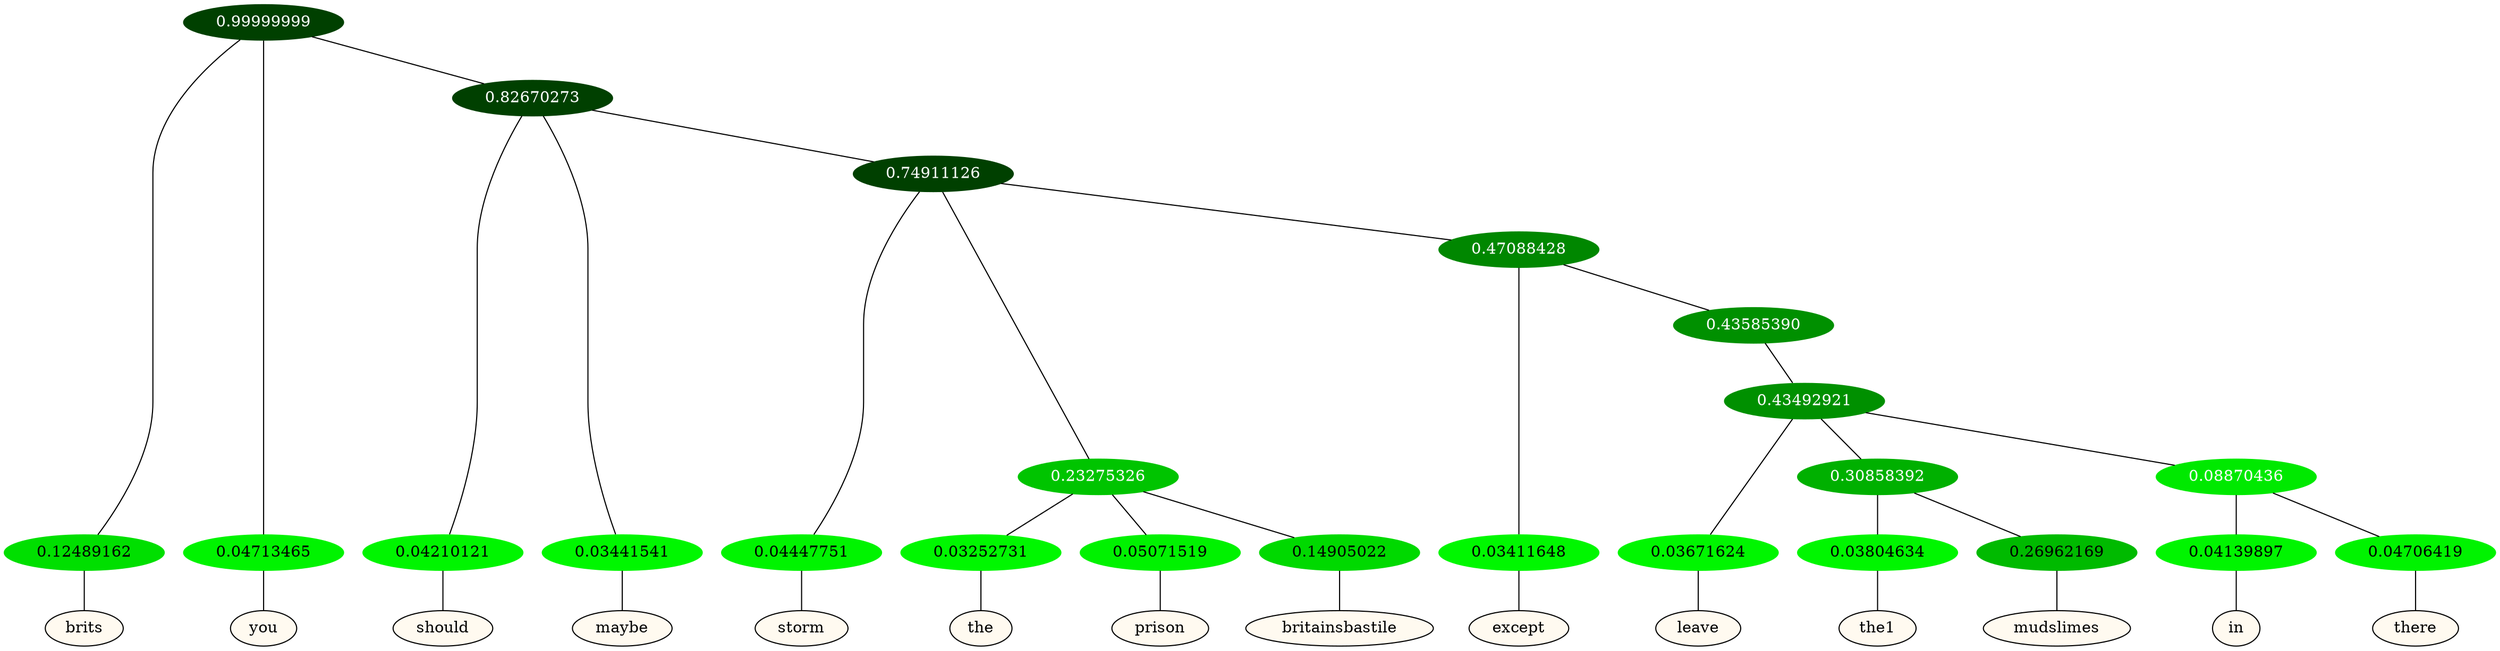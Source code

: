 graph {
	node [format=png height=0.15 nodesep=0.001 ordering=out overlap=prism overlap_scaling=0.01 ranksep=0.001 ratio=0.2 style=filled width=0.15]
	{
		rank=same
		a_w_1 [label=brits color=black fillcolor=floralwhite style="filled,solid"]
		a_w_2 [label=you color=black fillcolor=floralwhite style="filled,solid"]
		a_w_4 [label=should color=black fillcolor=floralwhite style="filled,solid"]
		a_w_5 [label=maybe color=black fillcolor=floralwhite style="filled,solid"]
		a_w_7 [label=storm color=black fillcolor=floralwhite style="filled,solid"]
		a_w_10 [label=the color=black fillcolor=floralwhite style="filled,solid"]
		a_w_11 [label=prison color=black fillcolor=floralwhite style="filled,solid"]
		a_w_12 [label=britainsbastile color=black fillcolor=floralwhite style="filled,solid"]
		a_w_13 [label=except color=black fillcolor=floralwhite style="filled,solid"]
		a_w_16 [label=leave color=black fillcolor=floralwhite style="filled,solid"]
		a_w_19 [label=the1 color=black fillcolor=floralwhite style="filled,solid"]
		a_w_20 [label=mudslimes color=black fillcolor=floralwhite style="filled,solid"]
		a_w_21 [label=in color=black fillcolor=floralwhite style="filled,solid"]
		a_w_22 [label=there color=black fillcolor=floralwhite style="filled,solid"]
	}
	a_n_1 -- a_w_1
	a_n_2 -- a_w_2
	a_n_4 -- a_w_4
	a_n_5 -- a_w_5
	a_n_7 -- a_w_7
	a_n_10 -- a_w_10
	a_n_11 -- a_w_11
	a_n_12 -- a_w_12
	a_n_13 -- a_w_13
	a_n_16 -- a_w_16
	a_n_19 -- a_w_19
	a_n_20 -- a_w_20
	a_n_21 -- a_w_21
	a_n_22 -- a_w_22
	{
		rank=same
		a_n_1 [label=0.12489162 color="0.334 1.000 0.875" fontcolor=black]
		a_n_2 [label=0.04713465 color="0.334 1.000 0.953" fontcolor=black]
		a_n_4 [label=0.04210121 color="0.334 1.000 0.958" fontcolor=black]
		a_n_5 [label=0.03441541 color="0.334 1.000 0.966" fontcolor=black]
		a_n_7 [label=0.04447751 color="0.334 1.000 0.956" fontcolor=black]
		a_n_10 [label=0.03252731 color="0.334 1.000 0.967" fontcolor=black]
		a_n_11 [label=0.05071519 color="0.334 1.000 0.949" fontcolor=black]
		a_n_12 [label=0.14905022 color="0.334 1.000 0.851" fontcolor=black]
		a_n_13 [label=0.03411648 color="0.334 1.000 0.966" fontcolor=black]
		a_n_16 [label=0.03671624 color="0.334 1.000 0.963" fontcolor=black]
		a_n_19 [label=0.03804634 color="0.334 1.000 0.962" fontcolor=black]
		a_n_20 [label=0.26962169 color="0.334 1.000 0.730" fontcolor=black]
		a_n_21 [label=0.04139897 color="0.334 1.000 0.959" fontcolor=black]
		a_n_22 [label=0.04706419 color="0.334 1.000 0.953" fontcolor=black]
	}
	a_n_0 [label=0.99999999 color="0.334 1.000 0.250" fontcolor=grey99]
	a_n_0 -- a_n_1
	a_n_0 -- a_n_2
	a_n_3 [label=0.82670273 color="0.334 1.000 0.250" fontcolor=grey99]
	a_n_0 -- a_n_3
	a_n_3 -- a_n_4
	a_n_3 -- a_n_5
	a_n_6 [label=0.74911126 color="0.334 1.000 0.251" fontcolor=grey99]
	a_n_3 -- a_n_6
	a_n_6 -- a_n_7
	a_n_8 [label=0.23275326 color="0.334 1.000 0.767" fontcolor=grey99]
	a_n_6 -- a_n_8
	a_n_9 [label=0.47088428 color="0.334 1.000 0.529" fontcolor=grey99]
	a_n_6 -- a_n_9
	a_n_8 -- a_n_10
	a_n_8 -- a_n_11
	a_n_8 -- a_n_12
	a_n_9 -- a_n_13
	a_n_14 [label=0.43585390 color="0.334 1.000 0.564" fontcolor=grey99]
	a_n_9 -- a_n_14
	a_n_15 [label=0.43492921 color="0.334 1.000 0.565" fontcolor=grey99]
	a_n_14 -- a_n_15
	a_n_15 -- a_n_16
	a_n_17 [label=0.30858392 color="0.334 1.000 0.691" fontcolor=grey99]
	a_n_15 -- a_n_17
	a_n_18 [label=0.08870436 color="0.334 1.000 0.911" fontcolor=grey99]
	a_n_15 -- a_n_18
	a_n_17 -- a_n_19
	a_n_17 -- a_n_20
	a_n_18 -- a_n_21
	a_n_18 -- a_n_22
}
